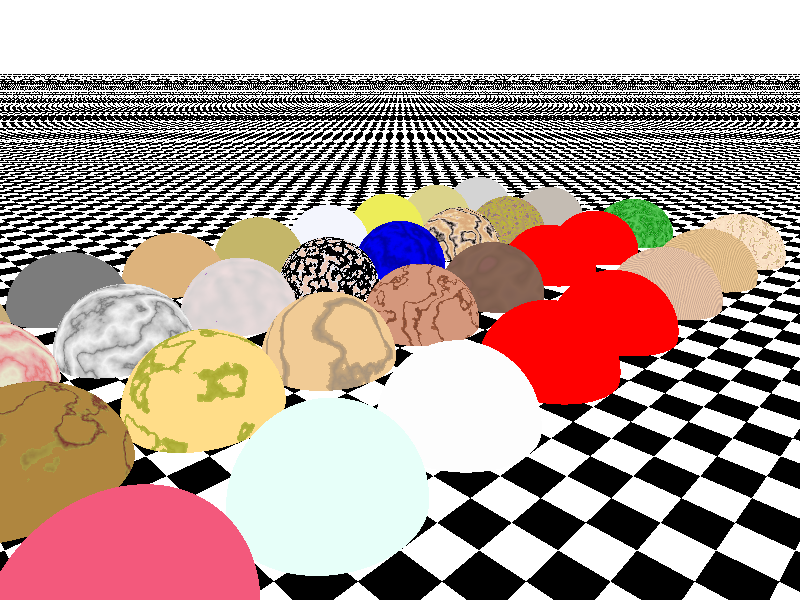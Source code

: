 //==========================================================

// 3D-Baukasten Version 1.3 (c) 2002 H.Kleber 

// POV 2 Datei Datum: 15.02.2002 Zeit: 22:45:11

//==========================================================

#include "colors.inc"
#include "textures.inc"
#include "shapes.inc"


// Standardeinstellungen: 

background {color White}

camera {location <15,8,-15> look_at <0,0,0>}

light_source {<5,10,-20> color White}


plane {<0,1,0> 0 pigment {checker color White color Black} finish {ambient 0.3}}


// Objekt: 1 Kugel          

sphere{ < 0 , 0 , 0 > , 1 scale < 2 , 2 , 2 > rotate < 0 , 0 , 0 > translate <-8 , 0 , 15 > texture {Chrome_Metal}}// Objekt: 2 Kugel          

sphere{ < 0 , 0 , 0 > , 1 scale < 2 , 2 , 2 > rotate < 0 , 0 , 0 > translate <-8 , 0 , 11 > texture {Brass_Metal}}// Objekt: 3 Kugel          

sphere{ < 0 , 0 , 0 > , 1 scale < 2 , 2 , 2 > rotate < 0 , 0 , 0 > translate <-8 , 0 , 7 > texture {Gold_Metal}}// Objekt: 4 Kugel          

sphere{ < 0 , 0 , 0 > , 1 scale < 2 , 2 , 2 > rotate < 0 , 0 , 0 > translate <-8 , 0 , 3 > texture {Silver_Metal}}// Objekt: 5 Kugel          

sphere{ < 0 , 0 , 0 > , 1 scale < 2 , 2 , 2 > rotate < 0 , 0 , 0 > translate <-8 , 0 ,-1 > texture {Bronze_Metal}}// Objekt: 6 Kugel          

sphere{ < 0 , 0 , 0 > , 1 scale < 2 , 2 , 2 > rotate < 0 , 0 , 0 > translate <-8 , 0 ,-5 > texture {Copper_Metal}}// Objekt: 7 Kugel          

sphere{ < 0 , 0 , 0 > , 1 scale < 2 , 2 , 2 > rotate < 0 , 0 , 0 > translate <-8 , 0 ,-9 > texture {Polished_Chrome}}// Objekt: 8 Kugel          

sphere{ < 0 , 0 , 0 > , 1 scale < 2 , 2 , 2 > rotate < 0 , 0 , 0 > translate <-8 , 0 ,-13 > texture {Polished_Brass}}// Objekt: 9 Kugel          

sphere{ < 0 , 0 , 0 > , 1 scale < 2 , 2 , 2 > rotate < 0 , 0 , 0 > translate <-3 , 0 , 15 > texture {Aluminum}}// Objekt: 10 Kugel          

sphere{ < 0 , 0 , 0 > , 1 scale < 2 , 2 , 2 > rotate < 0 , 0 , 0 > translate <-3 , 0 , 11 > texture {Rusty_Iron}}// Objekt: 11 Kugel          

sphere{ < 0 , 0 , 0 > , 1 scale < 2 , 2 , 2 > rotate < 0 , 0 , 0 > translate <-3 , 0 , 7 > texture {Brown_Agate}}// Objekt: 12 Kugel          

sphere{ < 0 , 0 , 0 > , 1 scale < 2 , 2 , 2 > rotate < 0 , 0 , 0 > translate <-3 , 0 , 3 > texture {Sapphire_Agate}}// Objekt: 13 Kugel          

sphere{ < 0 , 0 , 0 > , 1 scale < 2 , 2 , 2 > rotate < 0 , 0 , 0 > translate <-3 , 0 ,-1 > texture {Pink_Granite}}// Objekt: 14 Kugel          

sphere{ < 0 , 0 , 0 > , 1 scale < 2 , 2 , 2 > rotate < 0 , 0 , 0 > translate <-3 , 0 ,-5 > texture {PinkAlabaster}}// Objekt: 15 Kugel          

sphere{ < 0 , 0 , 0 > , 1 scale < 2 , 2 , 2 > rotate < 0 , 0 , 0 > translate <-3 , 0 ,-9 > texture {White_Marble}}// Objekt: 16 Kugel          

sphere{ < 0 , 0 , 0 > , 1 scale < 2 , 2 , 2 > rotate < 0 , 0 , 0 > translate <-3 , 0 ,-13 > texture {Red_Marble}}// Objekt: 17 Kugel          

sphere{ < 0 , 0 , 0 > , 1 scale < 2 , 2 , 2 > rotate < 0 , 0 , 0 > translate < 2 , 0 , 15 > texture {Jade}}// Objekt: 18 Kugel          

sphere{ < 0 , 0 , 0 > , 1 scale < 2 , 2 , 2 > rotate < 0 , 0 , 0 > translate < 2 , 0 , 11 >  pigment {rgb < 1 , 0 , 0 > }}

// Objekt: 19 Kugel          

sphere{ < 0 , 0 , 0 > , 1 scale < 2 , 2 , 2 > rotate < 0 , 0 , 0 > translate < 2 , 0 , 7 >  pigment {rgb < 1 , 0 , 0 > }}

// Objekt: 20 Kugel          

sphere{ < 0 , 0 , 0 > , 1 scale < 2 , 2 , 2 > rotate < 0 , 0 , 0 > translate < 2 , 0 , 3 > texture {Rosewood}}// Objekt: 21 Kugel          

sphere{ < 0 , 0 , 0 > , 1 scale < 2 , 2 , 2 > rotate < 0 , 0 , 0 > translate < 2 , 0 ,-1 > texture {Cherry_Wood}}// Objekt: 22 Kugel          

sphere{ < 0 , 0 , 0 > , 1 scale < 2 , 2 , 2 > rotate < 0 , 0 , 0 > translate < 2 , 0 ,-5 > texture {Tan_Wood}}// Objekt: 23 Kugel          

sphere{ < 0 , 0 , 0 > , 1 scale < 2 , 2 , 2 > rotate < 0 , 0 , 0 > translate < 2 , 0 ,-9 > texture {Pine_Wood}}// Objekt: 24 Kugel          

sphere{ < 0 , 0 , 0 > , 1 scale < 2 , 2 , 2 > rotate < 0 , 0 , 0 > translate < 2 , 0 ,-13 > texture {Dark_Wood}}// Objekt: 25 Kugel          

sphere{ < 0 , 0 , 0 > , 1 scale < 2 , 2 , 2 > rotate < 0 , 0 , 0 > translate < 7 , 0 , 15 > texture {White_Wood}}// Objekt: 26 Kugel          

sphere{ < 0 , 0 , 0 > , 1 scale < 2 , 2 , 2 > rotate < 0 , 0 , 0 > translate < 7 , 0 , 11 > texture {DMFWood4}}// Objekt: 27 Kugel          

sphere{ < 0 , 0 , 0 > , 1 scale < 2 , 2 , 2 > rotate < 0 , 0 , 0 > translate < 7 , 0 , 7 > texture {DMFWood6}}// Objekt: 28 Kugel          

sphere{ < 0 , 0 , 0 > , 1 scale < 2 , 2 , 2 > rotate < 0 , 0 , 0 > translate < 7 , 0 , 3 >  pigment {rgb < 1 , 0 , 0 > }}

// Objekt: 29 Kugel          

sphere{ < 0 , 0 , 0 > , 1 scale < 2 , 2 , 2 > rotate < 0 , 0 , 0 > translate < 7 , 0 ,-1 >  pigment {rgb < 1 , 0 , 0 > }}

// Objekt: 30 Kugel          

sphere{ < 0 , 0 , 0 > , 1 scale < 2 , 2 , 2 > rotate < 0 , 0 , 0 > translate < 7 , 0 ,-5 > texture {Glass3}}// Objekt: 31 Kugel          

sphere{ < 0 , 0 , 0 > , 1 scale < 2 , 2 , 2 > rotate < 0 , 0 , 0 > translate < 7 , 0 ,-9 > texture {Green_Glass}}// Objekt: 32 Kugel          

sphere{ < 0 , 0 , 0 > , 1 scale < 2 , 2 , 2 > rotate < 0 , 0 , 0 > translate < 7 , 0 ,-13 > texture {Ruby_Glass}}
